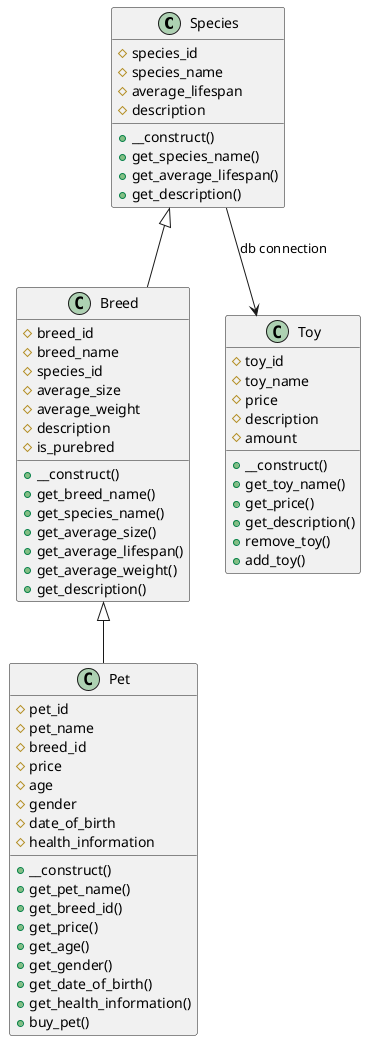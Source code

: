 @startuml

class Species {
    #species_id
    #species_name
    #average_lifespan
    #description
    +__construct()
    +get_species_name()
    +get_average_lifespan()
    +get_description()
}

class Breed {
    #breed_id
    #breed_name
    #species_id
    #average_size
    #average_weight
    #description
    #is_purebred
    +__construct()
    +get_breed_name()
    +get_species_name()
    +get_average_size()
    +get_average_lifespan()
    +get_average_weight()
    +get_description()
}

class Pet {
    #pet_id
    #pet_name
    #breed_id
    #price 
    #age
    #gender
    #date_of_birth
    #health_information
    +__construct()
    +get_pet_name()
    +get_breed_id()
    +get_price()
    +get_age()
    +get_gender()
    +get_date_of_birth()
    +get_health_information()
    +buy_pet()
}

class Toy {
    #toy_id
    #toy_name
    #price
    #description
    #amount
    +__construct()
    +get_toy_name()
    +get_price()
    +get_description()
    +remove_toy()
    +add_toy()
}

Species <|-- Breed
Breed <|-- Pet

Species --> Toy : db connection

@enduml